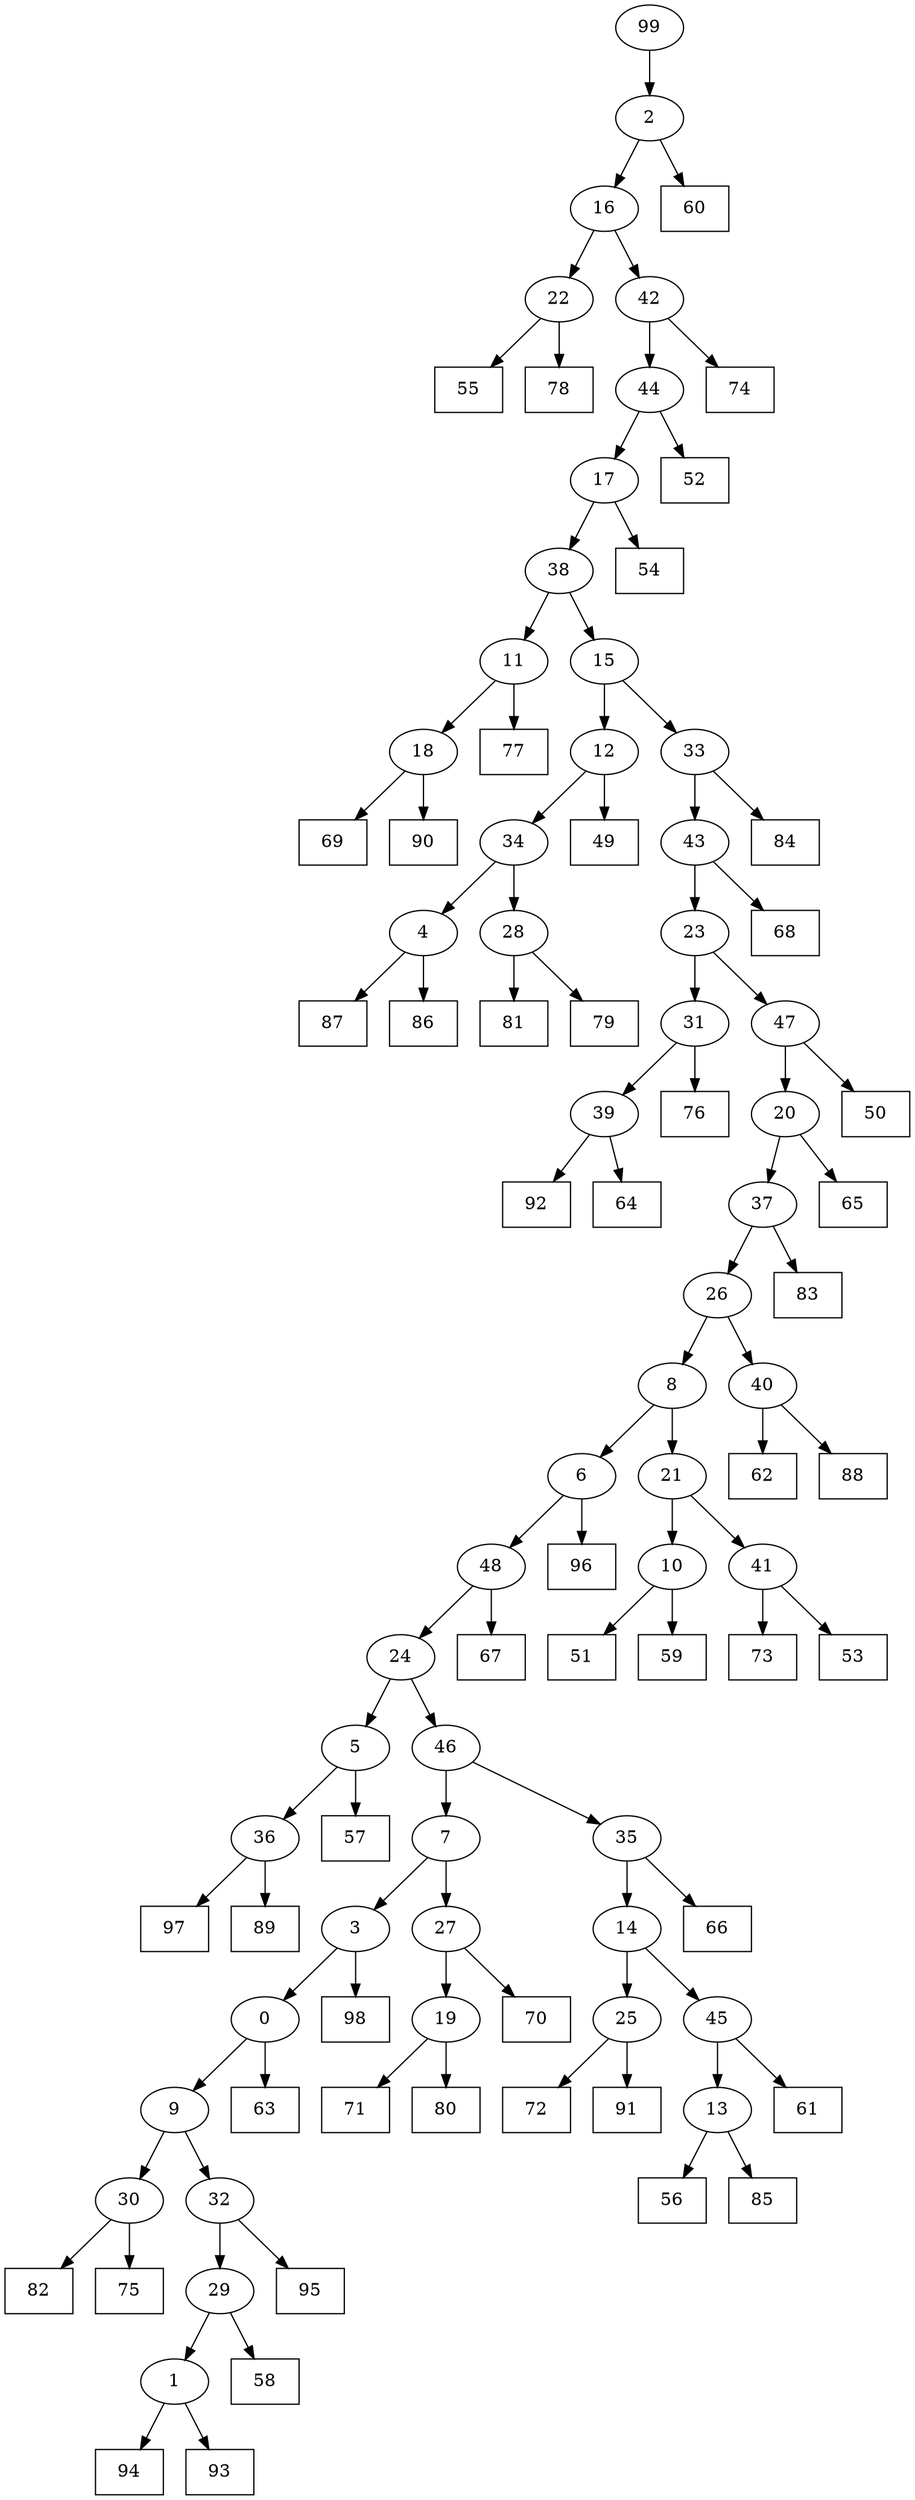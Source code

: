 digraph G {
0[label="0"];
1[label="1"];
2[label="2"];
3[label="3"];
4[label="4"];
5[label="5"];
6[label="6"];
7[label="7"];
8[label="8"];
9[label="9"];
10[label="10"];
11[label="11"];
12[label="12"];
13[label="13"];
14[label="14"];
15[label="15"];
16[label="16"];
17[label="17"];
18[label="18"];
19[label="19"];
20[label="20"];
21[label="21"];
22[label="22"];
23[label="23"];
24[label="24"];
25[label="25"];
26[label="26"];
27[label="27"];
28[label="28"];
29[label="29"];
30[label="30"];
31[label="31"];
32[label="32"];
33[label="33"];
34[label="34"];
35[label="35"];
36[label="36"];
37[label="37"];
38[label="38"];
39[label="39"];
40[label="40"];
41[label="41"];
42[label="42"];
43[label="43"];
44[label="44"];
45[label="45"];
46[label="46"];
47[label="47"];
48[label="48"];
49[shape=box,label="60"];
50[shape=box,label="81"];
51[shape=box,label="52"];
52[shape=box,label="96"];
53[shape=box,label="57"];
54[shape=box,label="69"];
55[shape=box,label="82"];
56[shape=box,label="77"];
57[shape=box,label="63"];
58[shape=box,label="56"];
59[shape=box,label="73"];
60[shape=box,label="53"];
61[shape=box,label="94"];
62[shape=box,label="90"];
63[shape=box,label="62"];
64[shape=box,label="74"];
65[shape=box,label="93"];
66[shape=box,label="50"];
67[shape=box,label="97"];
68[shape=box,label="76"];
69[shape=box,label="51"];
70[shape=box,label="59"];
71[shape=box,label="66"];
72[shape=box,label="70"];
73[shape=box,label="83"];
74[shape=box,label="72"];
75[shape=box,label="68"];
76[shape=box,label="87"];
77[shape=box,label="92"];
78[shape=box,label="85"];
79[shape=box,label="71"];
80[shape=box,label="49"];
81[shape=box,label="98"];
82[shape=box,label="86"];
83[shape=box,label="61"];
84[shape=box,label="64"];
85[shape=box,label="91"];
86[shape=box,label="58"];
87[shape=box,label="54"];
88[shape=box,label="89"];
89[shape=box,label="88"];
90[shape=box,label="95"];
91[shape=box,label="67"];
92[shape=box,label="75"];
93[shape=box,label="55"];
94[shape=box,label="78"];
95[shape=box,label="84"];
96[shape=box,label="80"];
97[shape=box,label="79"];
98[shape=box,label="65"];
99[label="99"];
30->55 ;
27->72 ;
25->74 ;
18->62 ;
29->86 ;
28->50 ;
22->94 ;
39->84 ;
31->68 ;
35->71 ;
25->85 ;
11->56 ;
13->58 ;
19->79 ;
34->4 ;
4->76 ;
14->25 ;
12->80 ;
41->59 ;
11->18 ;
13->78 ;
42->44 ;
44->51 ;
38->11 ;
27->19 ;
5->53 ;
41->60 ;
8->21 ;
21->41 ;
16->22 ;
22->93 ;
6->52 ;
45->83 ;
48->91 ;
37->26 ;
45->13 ;
2->49 ;
10->69 ;
43->75 ;
0->57 ;
21->10 ;
19->96 ;
40->89 ;
12->34 ;
10->70 ;
18->54 ;
47->66 ;
47->20 ;
31->39 ;
23->31 ;
7->27 ;
17->87 ;
26->40 ;
40->63 ;
99->2 ;
23->47 ;
36->88 ;
46->7 ;
7->3 ;
48->24 ;
43->23 ;
33->43 ;
3->0 ;
24->5 ;
2->16 ;
9->32 ;
32->90 ;
1->61 ;
34->28 ;
28->97 ;
1->65 ;
16->42 ;
20->37 ;
33->95 ;
30->92 ;
15->12 ;
6->48 ;
42->64 ;
0->9 ;
9->30 ;
37->73 ;
4->82 ;
46->35 ;
35->14 ;
20->98 ;
38->15 ;
15->33 ;
24->46 ;
26->8 ;
8->6 ;
3->81 ;
32->29 ;
29->1 ;
14->45 ;
5->36 ;
36->67 ;
39->77 ;
44->17 ;
17->38 ;
}
